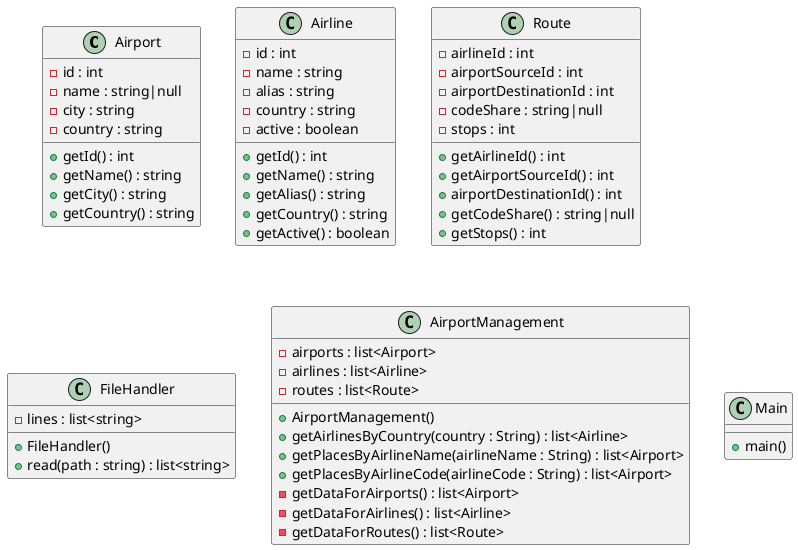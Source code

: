 @startuml
class Airport
{
    - id : int
    - name : string|null
    - city : string
    - country : string
    + getId() : int
    + getName() : string
    + getCity() : string
    + getCountry() : string
}

class Airline
{
    - id : int
    - name : string
    - alias : string
    - country : string
    - active : boolean
    + getId() : int
    + getName() : string
    + getAlias() : string
    + getCountry() : string
    + getActive() : boolean
}

class Route {
    - airlineId : int
    - airportSourceId : int
    - airportDestinationId : int
    - codeShare : string|null
    - stops : int
    + getAirlineId() : int
    + getAirportSourceId() : int
    + airportDestinationId() : int
    + getCodeShare() : string|null
    + getStops() : int
}

class FileHandler{
    - lines : list<string>
    + FileHandler()
    + read(path : string) : list<string>
}

class AirportManagement{
    - airports : list<Airport>
    - airlines : list<Airline>
    - routes : list<Route>
    + AirportManagement()
    + getAirlinesByCountry(country : String) : list<Airline>
    + getPlacesByAirlineName(airlineName : String) : list<Airport>
    + getPlacesByAirlineCode(airlineCode : String) : list<Airport>
    - getDataForAirports() : list<Airport>
    - getDataForAirlines() : list<Airline>
    - getDataForRoutes() : list<Route>
}

class Main {
    + main()
}
@enduml